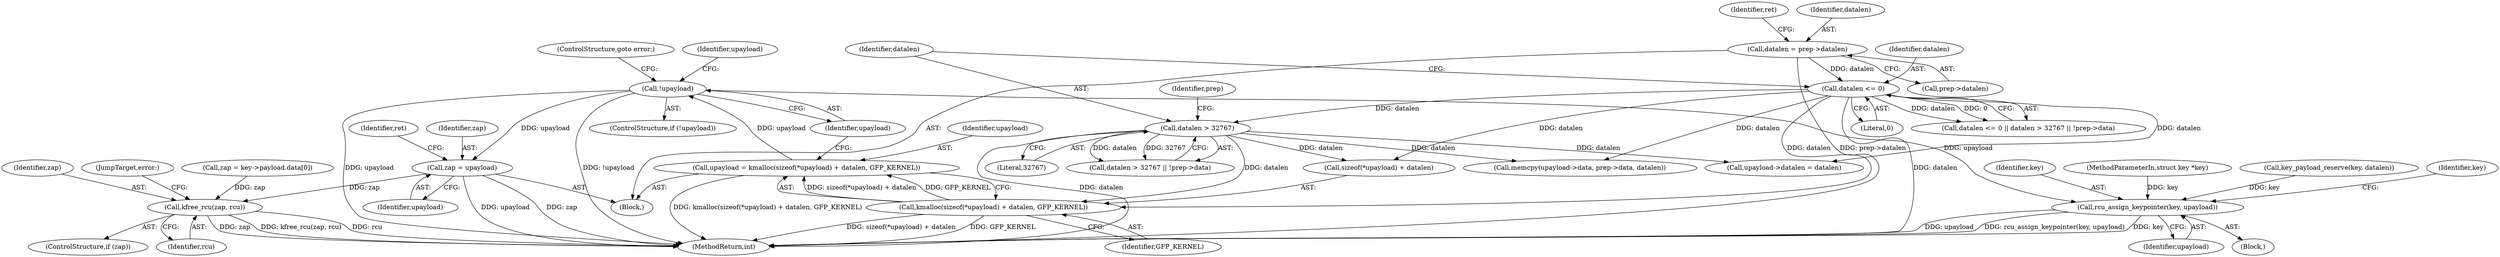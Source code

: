 digraph "0_linux_096fe9eaea40a17e125569f9e657e34cdb6d73bd_1@pointer" {
"1000148" [label="(Call,!upayload)"];
"1000138" [label="(Call,upayload = kmalloc(sizeof(*upayload) + datalen, GFP_KERNEL))"];
"1000140" [label="(Call,kmalloc(sizeof(*upayload) + datalen, GFP_KERNEL))"];
"1000122" [label="(Call,datalen <= 0)"];
"1000110" [label="(Call,datalen = prep->datalen)"];
"1000126" [label="(Call,datalen > 32767)"];
"1000164" [label="(Call,zap = upayload)"];
"1000196" [label="(Call,kfree_rcu(zap, rcu))"];
"1000186" [label="(Call,rcu_assign_keypointer(key, upayload))"];
"1000124" [label="(Literal,0)"];
"1000177" [label="(Call,zap = key->payload.data[0])"];
"1000194" [label="(ControlStructure,if (zap))"];
"1000156" [label="(Call,memcpy(upayload->data, prep->data, datalen))"];
"1000128" [label="(Literal,32767)"];
"1000168" [label="(Identifier,ret)"];
"1000150" [label="(ControlStructure,goto error;)"];
"1000141" [label="(Call,sizeof(*upayload) + datalen)"];
"1000186" [label="(Call,rcu_assign_keypointer(key, upayload))"];
"1000123" [label="(Identifier,datalen)"];
"1000125" [label="(Call,datalen > 32767 || !prep->data)"];
"1000166" [label="(Identifier,upayload)"];
"1000164" [label="(Call,zap = upayload)"];
"1000198" [label="(Identifier,rcu)"];
"1000140" [label="(Call,kmalloc(sizeof(*upayload) + datalen, GFP_KERNEL))"];
"1000191" [label="(Identifier,key)"];
"1000110" [label="(Call,datalen = prep->datalen)"];
"1000187" [label="(Identifier,key)"];
"1000138" [label="(Call,upayload = kmalloc(sizeof(*upayload) + datalen, GFP_KERNEL))"];
"1000127" [label="(Identifier,datalen)"];
"1000197" [label="(Identifier,zap)"];
"1000126" [label="(Call,datalen > 32767)"];
"1000199" [label="(JumpTarget,error:)"];
"1000117" [label="(Identifier,ret)"];
"1000176" [label="(Block,)"];
"1000146" [label="(Identifier,GFP_KERNEL)"];
"1000106" [label="(Block,)"];
"1000121" [label="(Call,datalen <= 0 || datalen > 32767 || !prep->data)"];
"1000112" [label="(Call,prep->datalen)"];
"1000111" [label="(Identifier,datalen)"];
"1000139" [label="(Identifier,upayload)"];
"1000196" [label="(Call,kfree_rcu(zap, rcu))"];
"1000148" [label="(Call,!upayload)"];
"1000149" [label="(Identifier,upayload)"];
"1000153" [label="(Identifier,upayload)"];
"1000122" [label="(Call,datalen <= 0)"];
"1000188" [label="(Identifier,upayload)"];
"1000147" [label="(ControlStructure,if (!upayload))"];
"1000202" [label="(MethodReturn,int)"];
"1000131" [label="(Identifier,prep)"];
"1000104" [label="(MethodParameterIn,struct key *key)"];
"1000151" [label="(Call,upayload->datalen = datalen)"];
"1000169" [label="(Call,key_payload_reserve(key, datalen))"];
"1000165" [label="(Identifier,zap)"];
"1000148" -> "1000147"  [label="AST: "];
"1000148" -> "1000149"  [label="CFG: "];
"1000149" -> "1000148"  [label="AST: "];
"1000150" -> "1000148"  [label="CFG: "];
"1000153" -> "1000148"  [label="CFG: "];
"1000148" -> "1000202"  [label="DDG: upayload"];
"1000148" -> "1000202"  [label="DDG: !upayload"];
"1000138" -> "1000148"  [label="DDG: upayload"];
"1000148" -> "1000164"  [label="DDG: upayload"];
"1000148" -> "1000186"  [label="DDG: upayload"];
"1000138" -> "1000106"  [label="AST: "];
"1000138" -> "1000140"  [label="CFG: "];
"1000139" -> "1000138"  [label="AST: "];
"1000140" -> "1000138"  [label="AST: "];
"1000149" -> "1000138"  [label="CFG: "];
"1000138" -> "1000202"  [label="DDG: kmalloc(sizeof(*upayload) + datalen, GFP_KERNEL)"];
"1000140" -> "1000138"  [label="DDG: sizeof(*upayload) + datalen"];
"1000140" -> "1000138"  [label="DDG: GFP_KERNEL"];
"1000140" -> "1000146"  [label="CFG: "];
"1000141" -> "1000140"  [label="AST: "];
"1000146" -> "1000140"  [label="AST: "];
"1000140" -> "1000202"  [label="DDG: sizeof(*upayload) + datalen"];
"1000140" -> "1000202"  [label="DDG: GFP_KERNEL"];
"1000122" -> "1000140"  [label="DDG: datalen"];
"1000126" -> "1000140"  [label="DDG: datalen"];
"1000122" -> "1000121"  [label="AST: "];
"1000122" -> "1000124"  [label="CFG: "];
"1000123" -> "1000122"  [label="AST: "];
"1000124" -> "1000122"  [label="AST: "];
"1000127" -> "1000122"  [label="CFG: "];
"1000121" -> "1000122"  [label="CFG: "];
"1000122" -> "1000202"  [label="DDG: datalen"];
"1000122" -> "1000121"  [label="DDG: datalen"];
"1000122" -> "1000121"  [label="DDG: 0"];
"1000110" -> "1000122"  [label="DDG: datalen"];
"1000122" -> "1000126"  [label="DDG: datalen"];
"1000122" -> "1000141"  [label="DDG: datalen"];
"1000122" -> "1000151"  [label="DDG: datalen"];
"1000122" -> "1000156"  [label="DDG: datalen"];
"1000110" -> "1000106"  [label="AST: "];
"1000110" -> "1000112"  [label="CFG: "];
"1000111" -> "1000110"  [label="AST: "];
"1000112" -> "1000110"  [label="AST: "];
"1000117" -> "1000110"  [label="CFG: "];
"1000110" -> "1000202"  [label="DDG: prep->datalen"];
"1000126" -> "1000125"  [label="AST: "];
"1000126" -> "1000128"  [label="CFG: "];
"1000127" -> "1000126"  [label="AST: "];
"1000128" -> "1000126"  [label="AST: "];
"1000131" -> "1000126"  [label="CFG: "];
"1000125" -> "1000126"  [label="CFG: "];
"1000126" -> "1000202"  [label="DDG: datalen"];
"1000126" -> "1000125"  [label="DDG: datalen"];
"1000126" -> "1000125"  [label="DDG: 32767"];
"1000126" -> "1000141"  [label="DDG: datalen"];
"1000126" -> "1000151"  [label="DDG: datalen"];
"1000126" -> "1000156"  [label="DDG: datalen"];
"1000164" -> "1000106"  [label="AST: "];
"1000164" -> "1000166"  [label="CFG: "];
"1000165" -> "1000164"  [label="AST: "];
"1000166" -> "1000164"  [label="AST: "];
"1000168" -> "1000164"  [label="CFG: "];
"1000164" -> "1000202"  [label="DDG: upayload"];
"1000164" -> "1000202"  [label="DDG: zap"];
"1000164" -> "1000196"  [label="DDG: zap"];
"1000196" -> "1000194"  [label="AST: "];
"1000196" -> "1000198"  [label="CFG: "];
"1000197" -> "1000196"  [label="AST: "];
"1000198" -> "1000196"  [label="AST: "];
"1000199" -> "1000196"  [label="CFG: "];
"1000196" -> "1000202"  [label="DDG: zap"];
"1000196" -> "1000202"  [label="DDG: kfree_rcu(zap, rcu)"];
"1000196" -> "1000202"  [label="DDG: rcu"];
"1000177" -> "1000196"  [label="DDG: zap"];
"1000186" -> "1000176"  [label="AST: "];
"1000186" -> "1000188"  [label="CFG: "];
"1000187" -> "1000186"  [label="AST: "];
"1000188" -> "1000186"  [label="AST: "];
"1000191" -> "1000186"  [label="CFG: "];
"1000186" -> "1000202"  [label="DDG: upayload"];
"1000186" -> "1000202"  [label="DDG: rcu_assign_keypointer(key, upayload)"];
"1000186" -> "1000202"  [label="DDG: key"];
"1000169" -> "1000186"  [label="DDG: key"];
"1000104" -> "1000186"  [label="DDG: key"];
}
